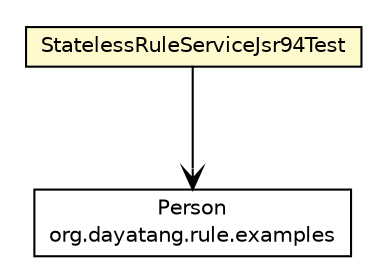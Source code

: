 #!/usr/local/bin/dot
#
# Class diagram 
# Generated by UMLGraph version R5_6_6-8-g8d7759 (http://www.umlgraph.org/)
#

digraph G {
	edge [fontname="Helvetica",fontsize=10,labelfontname="Helvetica",labelfontsize=10];
	node [fontname="Helvetica",fontsize=10,shape=plaintext];
	nodesep=0.25;
	ranksep=0.5;
	// org.dayatang.rule.examples.Person
	c136 [label=<<table title="org.dayatang.rule.examples.Person" border="0" cellborder="1" cellspacing="0" cellpadding="2" port="p" href="../examples/Person.html">
		<tr><td><table border="0" cellspacing="0" cellpadding="1">
<tr><td align="center" balign="center"> Person </td></tr>
<tr><td align="center" balign="center"> org.dayatang.rule.examples </td></tr>
		</table></td></tr>
		</table>>, URL="../examples/Person.html", fontname="Helvetica", fontcolor="black", fontsize=10.0];
	// org.dayatang.rule.impl.StatelessRuleServiceJsr94Test
	c141 [label=<<table title="org.dayatang.rule.impl.StatelessRuleServiceJsr94Test" border="0" cellborder="1" cellspacing="0" cellpadding="2" port="p" bgcolor="lemonChiffon" href="./StatelessRuleServiceJsr94Test.html">
		<tr><td><table border="0" cellspacing="0" cellpadding="1">
<tr><td align="center" balign="center"> StatelessRuleServiceJsr94Test </td></tr>
		</table></td></tr>
		</table>>, URL="./StatelessRuleServiceJsr94Test.html", fontname="Helvetica", fontcolor="black", fontsize=10.0];
	// org.dayatang.rule.impl.StatelessRuleServiceJsr94Test NAVASSOC org.dayatang.rule.examples.Person
	c141:p -> c136:p [taillabel="", label=" "headlabel="", fontname="Helvetica", fontcolor="black", fontsize=10.0, color="black", arrowhead=open];
}

